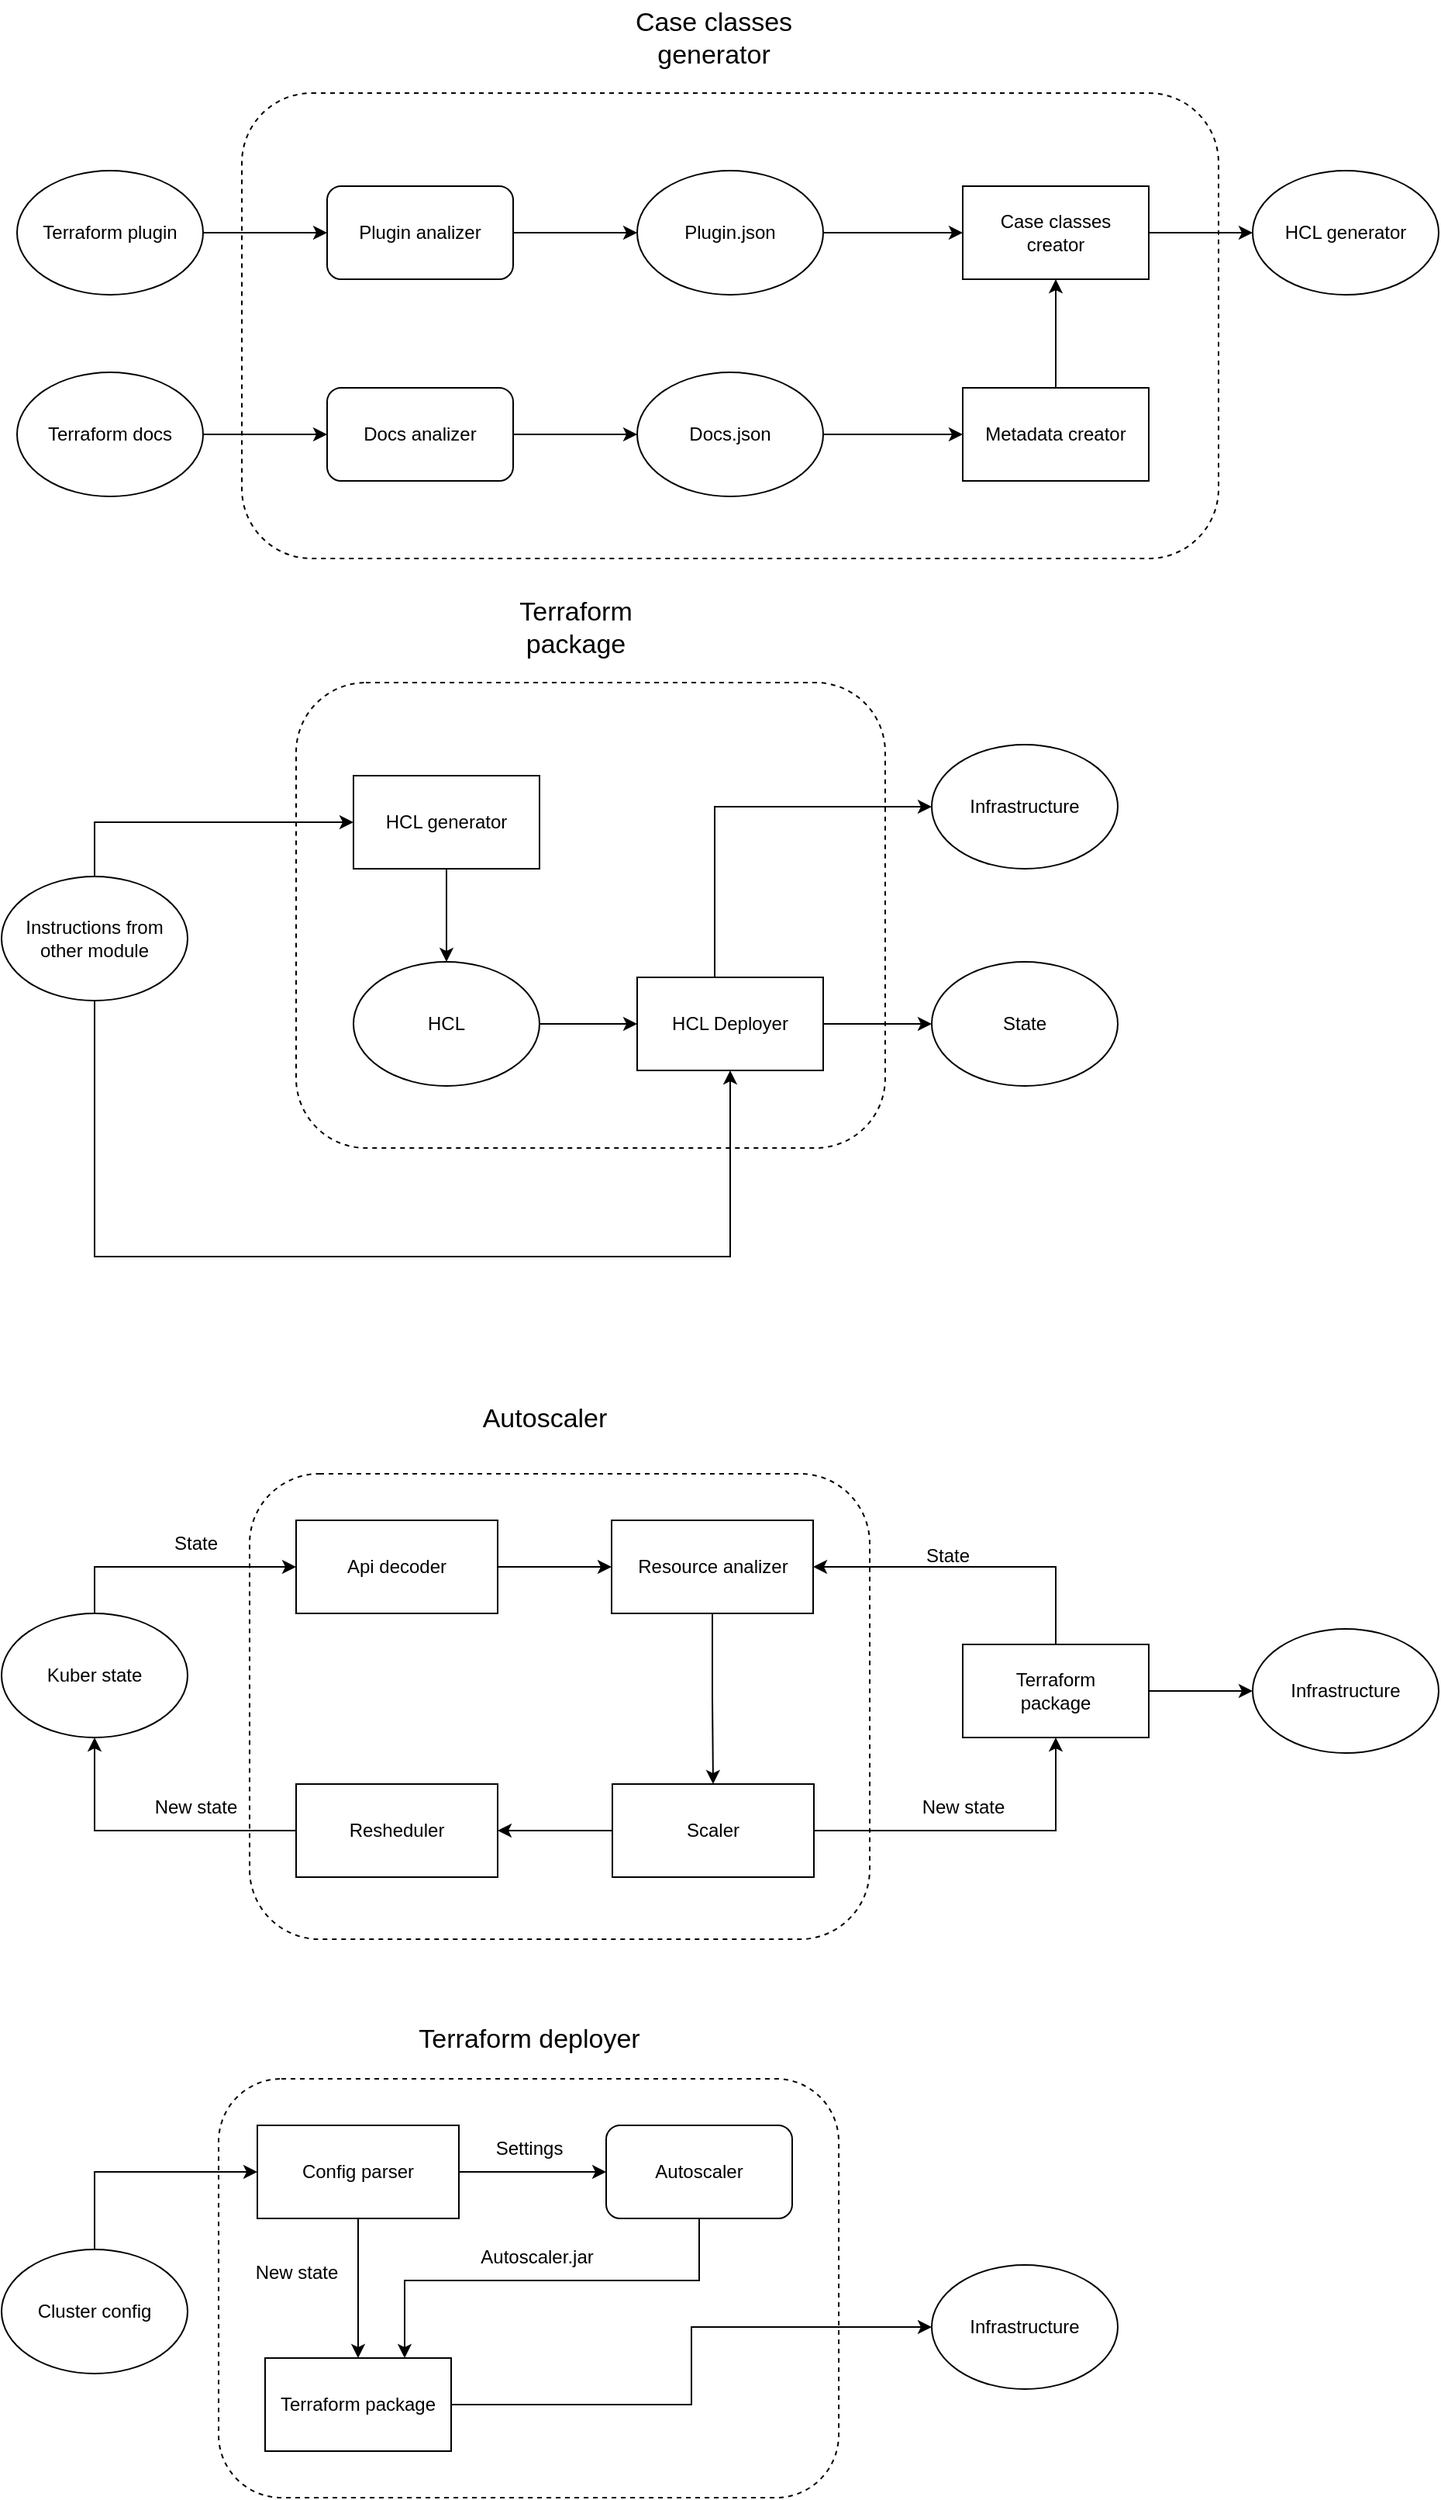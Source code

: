 <mxfile version="21.3.8" type="device">
  <diagram name="Страница 1" id="EQp-g6z_D0LRcIQLmuGU">
    <mxGraphModel dx="2183" dy="1217" grid="1" gridSize="10" guides="1" tooltips="1" connect="1" arrows="1" fold="1" page="1" pageScale="1" pageWidth="827" pageHeight="1169" math="0" shadow="0">
      <root>
        <mxCell id="0" />
        <mxCell id="1" parent="0" />
        <mxCell id="v-adlTQcLmNc1ZloNbtx-120" value="" style="rounded=1;whiteSpace=wrap;html=1;dashed=1;" vertex="1" parent="1">
          <mxGeometry x="160" y="1360" width="400" height="270" as="geometry" />
        </mxCell>
        <mxCell id="v-adlTQcLmNc1ZloNbtx-117" value="" style="rounded=1;whiteSpace=wrap;html=1;dashed=1;" vertex="1" parent="1">
          <mxGeometry x="175" y="80" width="630" height="300" as="geometry" />
        </mxCell>
        <mxCell id="v-adlTQcLmNc1ZloNbtx-62" value="" style="rounded=1;whiteSpace=wrap;html=1;dashed=1;" vertex="1" parent="1">
          <mxGeometry x="180" y="970" width="400" height="300" as="geometry" />
        </mxCell>
        <mxCell id="v-adlTQcLmNc1ZloNbtx-11" style="edgeStyle=orthogonalEdgeStyle;rounded=0;orthogonalLoop=1;jettySize=auto;html=1;entryX=0;entryY=0.5;entryDx=0;entryDy=0;" edge="1" parent="1" source="v-adlTQcLmNc1ZloNbtx-1" target="v-adlTQcLmNc1ZloNbtx-6">
          <mxGeometry relative="1" as="geometry" />
        </mxCell>
        <mxCell id="v-adlTQcLmNc1ZloNbtx-1" value="Plugin analizer" style="rounded=1;whiteSpace=wrap;html=1;" vertex="1" parent="1">
          <mxGeometry x="230" y="140" width="120" height="60" as="geometry" />
        </mxCell>
        <mxCell id="v-adlTQcLmNc1ZloNbtx-8" style="edgeStyle=orthogonalEdgeStyle;rounded=0;orthogonalLoop=1;jettySize=auto;html=1;" edge="1" parent="1" source="v-adlTQcLmNc1ZloNbtx-2" target="v-adlTQcLmNc1ZloNbtx-1">
          <mxGeometry relative="1" as="geometry" />
        </mxCell>
        <mxCell id="v-adlTQcLmNc1ZloNbtx-2" value="Terraform plugin" style="ellipse;whiteSpace=wrap;html=1;" vertex="1" parent="1">
          <mxGeometry x="30" y="130" width="120" height="80" as="geometry" />
        </mxCell>
        <mxCell id="v-adlTQcLmNc1ZloNbtx-9" style="edgeStyle=orthogonalEdgeStyle;rounded=0;orthogonalLoop=1;jettySize=auto;html=1;entryX=0;entryY=0.5;entryDx=0;entryDy=0;" edge="1" parent="1" source="v-adlTQcLmNc1ZloNbtx-3" target="v-adlTQcLmNc1ZloNbtx-5">
          <mxGeometry relative="1" as="geometry" />
        </mxCell>
        <mxCell id="v-adlTQcLmNc1ZloNbtx-3" value="Terraform docs" style="ellipse;whiteSpace=wrap;html=1;" vertex="1" parent="1">
          <mxGeometry x="30" y="260" width="120" height="80" as="geometry" />
        </mxCell>
        <mxCell id="v-adlTQcLmNc1ZloNbtx-10" style="edgeStyle=orthogonalEdgeStyle;rounded=0;orthogonalLoop=1;jettySize=auto;html=1;entryX=0;entryY=0.5;entryDx=0;entryDy=0;" edge="1" parent="1" source="v-adlTQcLmNc1ZloNbtx-5" target="v-adlTQcLmNc1ZloNbtx-7">
          <mxGeometry relative="1" as="geometry" />
        </mxCell>
        <mxCell id="v-adlTQcLmNc1ZloNbtx-5" value="Docs analizer" style="rounded=1;whiteSpace=wrap;html=1;" vertex="1" parent="1">
          <mxGeometry x="230" y="270" width="120" height="60" as="geometry" />
        </mxCell>
        <mxCell id="v-adlTQcLmNc1ZloNbtx-13" style="edgeStyle=orthogonalEdgeStyle;rounded=0;orthogonalLoop=1;jettySize=auto;html=1;entryX=0;entryY=0.5;entryDx=0;entryDy=0;" edge="1" parent="1" source="v-adlTQcLmNc1ZloNbtx-6" target="v-adlTQcLmNc1ZloNbtx-15">
          <mxGeometry relative="1" as="geometry" />
        </mxCell>
        <mxCell id="v-adlTQcLmNc1ZloNbtx-6" value="Plugin.json" style="ellipse;whiteSpace=wrap;html=1;" vertex="1" parent="1">
          <mxGeometry x="430" y="130" width="120" height="80" as="geometry" />
        </mxCell>
        <mxCell id="v-adlTQcLmNc1ZloNbtx-14" style="edgeStyle=orthogonalEdgeStyle;rounded=0;orthogonalLoop=1;jettySize=auto;html=1;entryX=0;entryY=0.5;entryDx=0;entryDy=0;" edge="1" parent="1" source="v-adlTQcLmNc1ZloNbtx-7" target="v-adlTQcLmNc1ZloNbtx-12">
          <mxGeometry relative="1" as="geometry" />
        </mxCell>
        <mxCell id="v-adlTQcLmNc1ZloNbtx-7" value="Docs.json" style="ellipse;whiteSpace=wrap;html=1;" vertex="1" parent="1">
          <mxGeometry x="430" y="260" width="120" height="80" as="geometry" />
        </mxCell>
        <mxCell id="v-adlTQcLmNc1ZloNbtx-16" style="edgeStyle=orthogonalEdgeStyle;rounded=0;orthogonalLoop=1;jettySize=auto;html=1;entryX=0.5;entryY=1;entryDx=0;entryDy=0;" edge="1" parent="1" source="v-adlTQcLmNc1ZloNbtx-12" target="v-adlTQcLmNc1ZloNbtx-15">
          <mxGeometry relative="1" as="geometry" />
        </mxCell>
        <mxCell id="v-adlTQcLmNc1ZloNbtx-12" value="Metadata creator" style="rounded=0;whiteSpace=wrap;html=1;" vertex="1" parent="1">
          <mxGeometry x="640" y="270" width="120" height="60" as="geometry" />
        </mxCell>
        <mxCell id="v-adlTQcLmNc1ZloNbtx-18" style="edgeStyle=orthogonalEdgeStyle;rounded=0;orthogonalLoop=1;jettySize=auto;html=1;entryX=0;entryY=0.5;entryDx=0;entryDy=0;" edge="1" parent="1" source="v-adlTQcLmNc1ZloNbtx-15" target="v-adlTQcLmNc1ZloNbtx-17">
          <mxGeometry relative="1" as="geometry" />
        </mxCell>
        <mxCell id="v-adlTQcLmNc1ZloNbtx-15" value="Case classes&lt;br&gt;creator" style="rounded=0;whiteSpace=wrap;html=1;" vertex="1" parent="1">
          <mxGeometry x="640" y="140" width="120" height="60" as="geometry" />
        </mxCell>
        <mxCell id="v-adlTQcLmNc1ZloNbtx-17" value="HCL generator" style="ellipse;whiteSpace=wrap;html=1;" vertex="1" parent="1">
          <mxGeometry x="827" y="130" width="120" height="80" as="geometry" />
        </mxCell>
        <mxCell id="v-adlTQcLmNc1ZloNbtx-69" style="edgeStyle=orthogonalEdgeStyle;rounded=0;orthogonalLoop=1;jettySize=auto;html=1;entryX=0;entryY=0.5;entryDx=0;entryDy=0;" edge="1" parent="1" source="v-adlTQcLmNc1ZloNbtx-63" target="v-adlTQcLmNc1ZloNbtx-66">
          <mxGeometry relative="1" as="geometry">
            <Array as="points">
              <mxPoint x="80" y="1030" />
            </Array>
          </mxGeometry>
        </mxCell>
        <mxCell id="v-adlTQcLmNc1ZloNbtx-63" value="Kuber state" style="ellipse;whiteSpace=wrap;html=1;" vertex="1" parent="1">
          <mxGeometry x="20" y="1060" width="120" height="80" as="geometry" />
        </mxCell>
        <mxCell id="v-adlTQcLmNc1ZloNbtx-65" value="Autoscaler" style="text;html=1;align=center;verticalAlign=middle;resizable=0;points=[];autosize=1;strokeColor=none;fillColor=none;fontSize=17;" vertex="1" parent="1">
          <mxGeometry x="320" y="920" width="100" height="30" as="geometry" />
        </mxCell>
        <mxCell id="v-adlTQcLmNc1ZloNbtx-70" style="edgeStyle=orthogonalEdgeStyle;rounded=0;orthogonalLoop=1;jettySize=auto;html=1;entryX=0;entryY=0.5;entryDx=0;entryDy=0;" edge="1" parent="1" source="v-adlTQcLmNc1ZloNbtx-66" target="v-adlTQcLmNc1ZloNbtx-68">
          <mxGeometry relative="1" as="geometry" />
        </mxCell>
        <mxCell id="v-adlTQcLmNc1ZloNbtx-66" value="Api decoder" style="rounded=0;whiteSpace=wrap;html=1;" vertex="1" parent="1">
          <mxGeometry x="210" y="1000" width="130" height="60" as="geometry" />
        </mxCell>
        <mxCell id="v-adlTQcLmNc1ZloNbtx-76" style="edgeStyle=orthogonalEdgeStyle;rounded=0;orthogonalLoop=1;jettySize=auto;html=1;entryX=0.5;entryY=1;entryDx=0;entryDy=0;startArrow=none;startFill=0;" edge="1" parent="1" source="v-adlTQcLmNc1ZloNbtx-67" target="v-adlTQcLmNc1ZloNbtx-73">
          <mxGeometry relative="1" as="geometry" />
        </mxCell>
        <mxCell id="v-adlTQcLmNc1ZloNbtx-85" style="edgeStyle=orthogonalEdgeStyle;rounded=0;orthogonalLoop=1;jettySize=auto;html=1;entryX=1;entryY=0.5;entryDx=0;entryDy=0;" edge="1" parent="1" source="v-adlTQcLmNc1ZloNbtx-67" target="v-adlTQcLmNc1ZloNbtx-84">
          <mxGeometry relative="1" as="geometry" />
        </mxCell>
        <mxCell id="v-adlTQcLmNc1ZloNbtx-67" value="Scaler" style="rounded=0;whiteSpace=wrap;html=1;" vertex="1" parent="1">
          <mxGeometry x="414" y="1170" width="130" height="60" as="geometry" />
        </mxCell>
        <mxCell id="v-adlTQcLmNc1ZloNbtx-71" style="edgeStyle=orthogonalEdgeStyle;rounded=0;orthogonalLoop=1;jettySize=auto;html=1;entryX=0.5;entryY=0;entryDx=0;entryDy=0;" edge="1" parent="1" source="v-adlTQcLmNc1ZloNbtx-68" target="v-adlTQcLmNc1ZloNbtx-67">
          <mxGeometry relative="1" as="geometry" />
        </mxCell>
        <mxCell id="v-adlTQcLmNc1ZloNbtx-68" value="Resource analizer" style="rounded=0;whiteSpace=wrap;html=1;" vertex="1" parent="1">
          <mxGeometry x="413.5" y="1000" width="130" height="60" as="geometry" />
        </mxCell>
        <mxCell id="v-adlTQcLmNc1ZloNbtx-74" style="edgeStyle=orthogonalEdgeStyle;rounded=0;orthogonalLoop=1;jettySize=auto;html=1;entryX=1;entryY=0.5;entryDx=0;entryDy=0;" edge="1" parent="1" source="v-adlTQcLmNc1ZloNbtx-73" target="v-adlTQcLmNc1ZloNbtx-68">
          <mxGeometry relative="1" as="geometry">
            <Array as="points">
              <mxPoint x="700" y="1030" />
            </Array>
          </mxGeometry>
        </mxCell>
        <mxCell id="v-adlTQcLmNc1ZloNbtx-91" style="edgeStyle=orthogonalEdgeStyle;rounded=0;orthogonalLoop=1;jettySize=auto;html=1;entryX=0;entryY=0.5;entryDx=0;entryDy=0;" edge="1" parent="1" source="v-adlTQcLmNc1ZloNbtx-73" target="v-adlTQcLmNc1ZloNbtx-90">
          <mxGeometry relative="1" as="geometry" />
        </mxCell>
        <mxCell id="v-adlTQcLmNc1ZloNbtx-73" value="Terraform&lt;br&gt;package" style="rounded=0;whiteSpace=wrap;html=1;" vertex="1" parent="1">
          <mxGeometry x="640" y="1080" width="120" height="60" as="geometry" />
        </mxCell>
        <mxCell id="v-adlTQcLmNc1ZloNbtx-78" value="State" style="text;html=1;align=center;verticalAlign=middle;resizable=0;points=[];autosize=1;strokeColor=none;fillColor=none;" vertex="1" parent="1">
          <mxGeometry x="605" y="1008" width="50" height="30" as="geometry" />
        </mxCell>
        <mxCell id="v-adlTQcLmNc1ZloNbtx-79" value="New state" style="text;html=1;align=center;verticalAlign=middle;resizable=0;points=[];autosize=1;strokeColor=none;fillColor=none;" vertex="1" parent="1">
          <mxGeometry x="600" y="1170" width="80" height="30" as="geometry" />
        </mxCell>
        <mxCell id="v-adlTQcLmNc1ZloNbtx-86" style="edgeStyle=orthogonalEdgeStyle;rounded=0;orthogonalLoop=1;jettySize=auto;html=1;entryX=0.5;entryY=1;entryDx=0;entryDy=0;" edge="1" parent="1" source="v-adlTQcLmNc1ZloNbtx-84" target="v-adlTQcLmNc1ZloNbtx-63">
          <mxGeometry relative="1" as="geometry" />
        </mxCell>
        <mxCell id="v-adlTQcLmNc1ZloNbtx-84" value="Resheduler" style="rounded=0;whiteSpace=wrap;html=1;" vertex="1" parent="1">
          <mxGeometry x="210" y="1170" width="130" height="60" as="geometry" />
        </mxCell>
        <mxCell id="v-adlTQcLmNc1ZloNbtx-87" value="State" style="text;html=1;align=center;verticalAlign=middle;resizable=0;points=[];autosize=1;strokeColor=none;fillColor=none;" vertex="1" parent="1">
          <mxGeometry x="120" y="1000" width="50" height="30" as="geometry" />
        </mxCell>
        <mxCell id="v-adlTQcLmNc1ZloNbtx-89" value="New state" style="text;html=1;align=center;verticalAlign=middle;resizable=0;points=[];autosize=1;strokeColor=none;fillColor=none;" vertex="1" parent="1">
          <mxGeometry x="105" y="1170" width="80" height="30" as="geometry" />
        </mxCell>
        <mxCell id="v-adlTQcLmNc1ZloNbtx-90" value="Infrastructure" style="ellipse;whiteSpace=wrap;html=1;" vertex="1" parent="1">
          <mxGeometry x="827" y="1070" width="120" height="80" as="geometry" />
        </mxCell>
        <mxCell id="v-adlTQcLmNc1ZloNbtx-101" value="" style="rounded=1;whiteSpace=wrap;html=1;dashed=1;" vertex="1" parent="1">
          <mxGeometry x="210" y="460" width="380" height="300" as="geometry" />
        </mxCell>
        <mxCell id="v-adlTQcLmNc1ZloNbtx-102" style="edgeStyle=orthogonalEdgeStyle;rounded=0;orthogonalLoop=1;jettySize=auto;html=1;entryX=0.5;entryY=0;entryDx=0;entryDy=0;exitX=0.5;exitY=1;exitDx=0;exitDy=0;" edge="1" parent="1" source="v-adlTQcLmNc1ZloNbtx-116" target="v-adlTQcLmNc1ZloNbtx-105">
          <mxGeometry relative="1" as="geometry">
            <mxPoint x="307" y="590" as="sourcePoint" />
          </mxGeometry>
        </mxCell>
        <mxCell id="v-adlTQcLmNc1ZloNbtx-104" style="edgeStyle=orthogonalEdgeStyle;rounded=0;orthogonalLoop=1;jettySize=auto;html=1;entryX=0;entryY=0.5;entryDx=0;entryDy=0;" edge="1" parent="1" source="v-adlTQcLmNc1ZloNbtx-105" target="v-adlTQcLmNc1ZloNbtx-108">
          <mxGeometry relative="1" as="geometry" />
        </mxCell>
        <mxCell id="v-adlTQcLmNc1ZloNbtx-105" value="HCL" style="ellipse;whiteSpace=wrap;html=1;" vertex="1" parent="1">
          <mxGeometry x="247" y="640" width="120" height="80" as="geometry" />
        </mxCell>
        <mxCell id="v-adlTQcLmNc1ZloNbtx-106" style="edgeStyle=orthogonalEdgeStyle;rounded=0;orthogonalLoop=1;jettySize=auto;html=1;entryX=0;entryY=0.5;entryDx=0;entryDy=0;" edge="1" parent="1" source="v-adlTQcLmNc1ZloNbtx-108" target="v-adlTQcLmNc1ZloNbtx-110">
          <mxGeometry relative="1" as="geometry" />
        </mxCell>
        <mxCell id="v-adlTQcLmNc1ZloNbtx-107" style="edgeStyle=orthogonalEdgeStyle;rounded=0;orthogonalLoop=1;jettySize=auto;html=1;entryX=0;entryY=0.5;entryDx=0;entryDy=0;" edge="1" parent="1" source="v-adlTQcLmNc1ZloNbtx-108" target="v-adlTQcLmNc1ZloNbtx-109">
          <mxGeometry relative="1" as="geometry">
            <Array as="points">
              <mxPoint x="480" y="540" />
            </Array>
          </mxGeometry>
        </mxCell>
        <mxCell id="v-adlTQcLmNc1ZloNbtx-108" value="HCL Deployer" style="rounded=0;whiteSpace=wrap;html=1;" vertex="1" parent="1">
          <mxGeometry x="430" y="650" width="120" height="60" as="geometry" />
        </mxCell>
        <mxCell id="v-adlTQcLmNc1ZloNbtx-109" value="Infrastructure" style="ellipse;whiteSpace=wrap;html=1;" vertex="1" parent="1">
          <mxGeometry x="620" y="500" width="120" height="80" as="geometry" />
        </mxCell>
        <mxCell id="v-adlTQcLmNc1ZloNbtx-110" value="State" style="ellipse;whiteSpace=wrap;html=1;" vertex="1" parent="1">
          <mxGeometry x="620" y="640" width="120" height="80" as="geometry" />
        </mxCell>
        <mxCell id="v-adlTQcLmNc1ZloNbtx-111" value="Terraform&lt;br style=&quot;font-size: 17px;&quot;&gt;package" style="text;html=1;align=center;verticalAlign=middle;resizable=0;points=[];autosize=1;strokeColor=none;fillColor=none;fontSize=17;" vertex="1" parent="1">
          <mxGeometry x="340" y="400" width="100" height="50" as="geometry" />
        </mxCell>
        <mxCell id="v-adlTQcLmNc1ZloNbtx-114" style="edgeStyle=orthogonalEdgeStyle;rounded=0;orthogonalLoop=1;jettySize=auto;html=1;entryX=0;entryY=0.5;entryDx=0;entryDy=0;exitX=0.5;exitY=0;exitDx=0;exitDy=0;" edge="1" parent="1" source="v-adlTQcLmNc1ZloNbtx-113" target="v-adlTQcLmNc1ZloNbtx-116">
          <mxGeometry relative="1" as="geometry">
            <mxPoint x="247" y="550" as="targetPoint" />
          </mxGeometry>
        </mxCell>
        <mxCell id="v-adlTQcLmNc1ZloNbtx-115" style="edgeStyle=orthogonalEdgeStyle;rounded=0;orthogonalLoop=1;jettySize=auto;html=1;entryX=0.5;entryY=1;entryDx=0;entryDy=0;" edge="1" parent="1" source="v-adlTQcLmNc1ZloNbtx-113" target="v-adlTQcLmNc1ZloNbtx-108">
          <mxGeometry relative="1" as="geometry">
            <Array as="points">
              <mxPoint x="80" y="830" />
              <mxPoint x="490" y="830" />
            </Array>
          </mxGeometry>
        </mxCell>
        <mxCell id="v-adlTQcLmNc1ZloNbtx-113" value="Instructions from&lt;br&gt;other module" style="ellipse;whiteSpace=wrap;html=1;" vertex="1" parent="1">
          <mxGeometry x="20" y="585" width="120" height="80" as="geometry" />
        </mxCell>
        <mxCell id="v-adlTQcLmNc1ZloNbtx-116" value="HCL generator" style="rounded=0;whiteSpace=wrap;html=1;" vertex="1" parent="1">
          <mxGeometry x="247" y="520" width="120" height="60" as="geometry" />
        </mxCell>
        <mxCell id="v-adlTQcLmNc1ZloNbtx-118" value="Case classes&lt;br&gt;generator" style="text;html=1;align=center;verticalAlign=middle;resizable=0;points=[];autosize=1;strokeColor=none;fillColor=none;fontSize=17;" vertex="1" parent="1">
          <mxGeometry x="419" y="20" width="120" height="50" as="geometry" />
        </mxCell>
        <mxCell id="v-adlTQcLmNc1ZloNbtx-127" style="edgeStyle=orthogonalEdgeStyle;rounded=0;orthogonalLoop=1;jettySize=auto;html=1;entryX=0.5;entryY=0;entryDx=0;entryDy=0;" edge="1" parent="1" source="v-adlTQcLmNc1ZloNbtx-121" target="v-adlTQcLmNc1ZloNbtx-126">
          <mxGeometry relative="1" as="geometry" />
        </mxCell>
        <mxCell id="v-adlTQcLmNc1ZloNbtx-130" style="edgeStyle=orthogonalEdgeStyle;rounded=0;orthogonalLoop=1;jettySize=auto;html=1;entryX=0;entryY=0.5;entryDx=0;entryDy=0;" edge="1" parent="1" source="v-adlTQcLmNc1ZloNbtx-121" target="v-adlTQcLmNc1ZloNbtx-128">
          <mxGeometry relative="1" as="geometry" />
        </mxCell>
        <mxCell id="v-adlTQcLmNc1ZloNbtx-121" value="Config parser" style="rounded=0;whiteSpace=wrap;html=1;" vertex="1" parent="1">
          <mxGeometry x="185" y="1390" width="130" height="60" as="geometry" />
        </mxCell>
        <mxCell id="v-adlTQcLmNc1ZloNbtx-122" value="Terraform deployer" style="text;html=1;align=center;verticalAlign=middle;resizable=0;points=[];autosize=1;strokeColor=none;fillColor=none;fontSize=17;" vertex="1" parent="1">
          <mxGeometry x="275" y="1320" width="170" height="30" as="geometry" />
        </mxCell>
        <mxCell id="v-adlTQcLmNc1ZloNbtx-124" style="edgeStyle=orthogonalEdgeStyle;rounded=0;orthogonalLoop=1;jettySize=auto;html=1;entryX=0;entryY=0.5;entryDx=0;entryDy=0;exitX=0.5;exitY=0;exitDx=0;exitDy=0;" edge="1" parent="1" source="v-adlTQcLmNc1ZloNbtx-123" target="v-adlTQcLmNc1ZloNbtx-121">
          <mxGeometry relative="1" as="geometry" />
        </mxCell>
        <mxCell id="v-adlTQcLmNc1ZloNbtx-123" value="Cluster config" style="ellipse;whiteSpace=wrap;html=1;" vertex="1" parent="1">
          <mxGeometry x="20" y="1470" width="120" height="80" as="geometry" />
        </mxCell>
        <mxCell id="v-adlTQcLmNc1ZloNbtx-135" style="edgeStyle=orthogonalEdgeStyle;rounded=0;orthogonalLoop=1;jettySize=auto;html=1;entryX=0;entryY=0.5;entryDx=0;entryDy=0;" edge="1" parent="1" source="v-adlTQcLmNc1ZloNbtx-126" target="v-adlTQcLmNc1ZloNbtx-134">
          <mxGeometry relative="1" as="geometry" />
        </mxCell>
        <mxCell id="v-adlTQcLmNc1ZloNbtx-126" value="Terraform package" style="rounded=0;whiteSpace=wrap;html=1;" vertex="1" parent="1">
          <mxGeometry x="190" y="1540" width="120" height="60" as="geometry" />
        </mxCell>
        <mxCell id="v-adlTQcLmNc1ZloNbtx-129" style="edgeStyle=orthogonalEdgeStyle;rounded=0;orthogonalLoop=1;jettySize=auto;html=1;entryX=0.75;entryY=0;entryDx=0;entryDy=0;exitX=0.5;exitY=1;exitDx=0;exitDy=0;" edge="1" parent="1" source="v-adlTQcLmNc1ZloNbtx-128" target="v-adlTQcLmNc1ZloNbtx-126">
          <mxGeometry relative="1" as="geometry">
            <Array as="points">
              <mxPoint x="470" y="1490" />
              <mxPoint x="280" y="1490" />
            </Array>
          </mxGeometry>
        </mxCell>
        <mxCell id="v-adlTQcLmNc1ZloNbtx-128" value="Autoscaler" style="rounded=1;whiteSpace=wrap;html=1;" vertex="1" parent="1">
          <mxGeometry x="410" y="1390" width="120" height="60" as="geometry" />
        </mxCell>
        <mxCell id="v-adlTQcLmNc1ZloNbtx-131" value="Settings" style="text;html=1;align=center;verticalAlign=middle;resizable=0;points=[];autosize=1;strokeColor=none;fillColor=none;" vertex="1" parent="1">
          <mxGeometry x="325" y="1390" width="70" height="30" as="geometry" />
        </mxCell>
        <mxCell id="v-adlTQcLmNc1ZloNbtx-132" value="New state" style="text;html=1;align=center;verticalAlign=middle;resizable=0;points=[];autosize=1;strokeColor=none;fillColor=none;" vertex="1" parent="1">
          <mxGeometry x="170" y="1470" width="80" height="30" as="geometry" />
        </mxCell>
        <mxCell id="v-adlTQcLmNc1ZloNbtx-133" value="Autoscaler.jar" style="text;html=1;align=center;verticalAlign=middle;resizable=0;points=[];autosize=1;strokeColor=none;fillColor=none;" vertex="1" parent="1">
          <mxGeometry x="315" y="1460" width="100" height="30" as="geometry" />
        </mxCell>
        <mxCell id="v-adlTQcLmNc1ZloNbtx-134" value="Infrastructure" style="ellipse;whiteSpace=wrap;html=1;" vertex="1" parent="1">
          <mxGeometry x="620" y="1480" width="120" height="80" as="geometry" />
        </mxCell>
      </root>
    </mxGraphModel>
  </diagram>
</mxfile>
